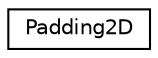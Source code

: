 digraph "Graphical Class Hierarchy"
{
 // LATEX_PDF_SIZE
  edge [fontname="Helvetica",fontsize="10",labelfontname="Helvetica",labelfontsize="10"];
  node [fontname="Helvetica",fontsize="10",shape=record];
  rankdir="LR";
  Node0 [label="Padding2D",height=0.2,width=0.4,color="black", fillcolor="white", style="filled",URL="$structarm__compute_1_1_padding2_d.xhtml",tooltip="Padding and stride information class."];
}
